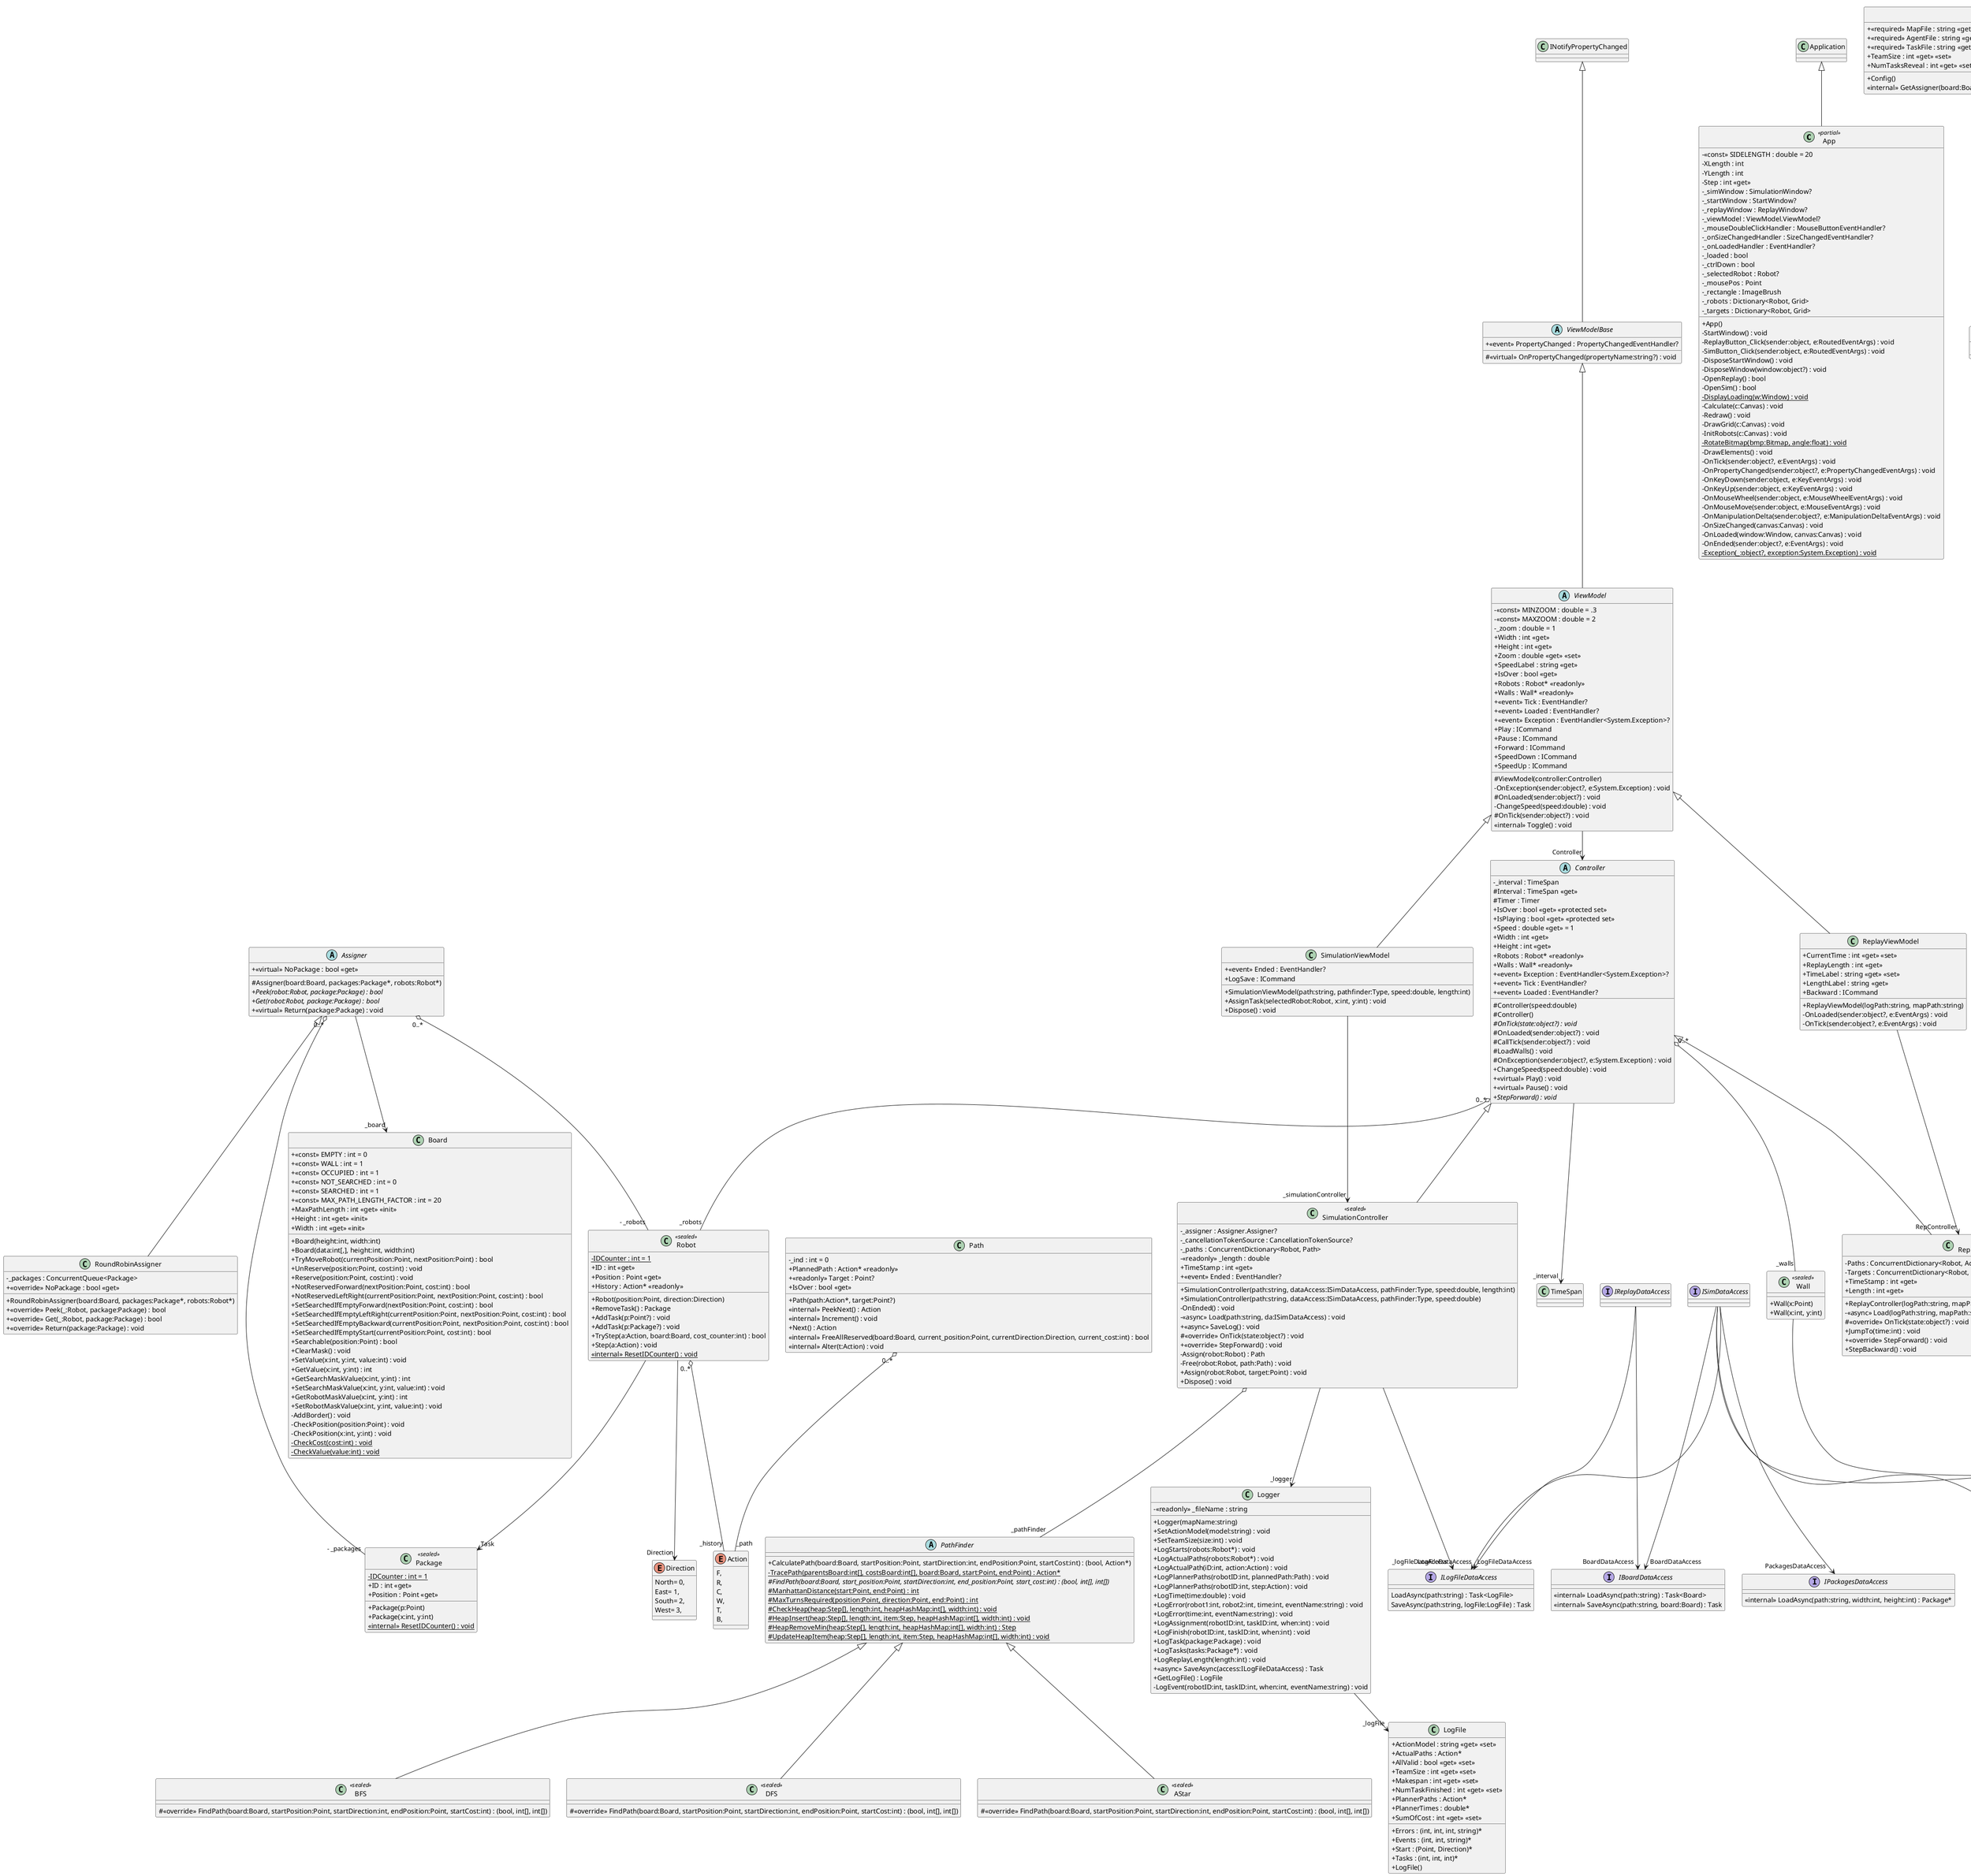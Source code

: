 @startuml class
skinparam classAttributeIconSize 0

class App <<partial>> {
    - <<const>> SIDELENGTH : double = 20
    - XLength : int
    - YLength : int
    - Step : int <<get>>
    - _simWindow : SimulationWindow?
    - _startWindow : StartWindow?
    - _replayWindow : ReplayWindow?
    - _viewModel : ViewModel.ViewModel?
    - _mouseDoubleClickHandler : MouseButtonEventHandler?
    - _onSizeChangedHandler : SizeChangedEventHandler?
    - _onLoadedHandler : EventHandler?
    - _loaded : bool
    - _ctrlDown : bool
    - _selectedRobot : Robot?
    - _mousePos : Point
    - _rectangle : ImageBrush
    - _robots : Dictionary<Robot, Grid>
    - _targets : Dictionary<Robot, Grid>
    + App()
    - StartWindow() : void
    - ReplayButton_Click(sender:object, e:RoutedEventArgs) : void
    - SimButton_Click(sender:object, e:RoutedEventArgs) : void
    - DisposeStartWindow() : void
    - DisposeWindow(window:object?) : void
    - OpenReplay() : bool
    - OpenSim() : bool
    - {static} DisplayLoading(w:Window) : void
    - Calculate(c:Canvas) : void
    - Redraw() : void
    - DrawGrid(c:Canvas) : void
    - InitRobots(c:Canvas) : void
    - {static} RotateBitmap(bmp:Bitmap, angle:float) : void
    - DrawElements() : void
    - OnTick(sender:object?, e:EventArgs) : void
    - OnPropertyChanged(sender:object?, e:PropertyChangedEventArgs) : void
    - OnKeyDown(sender:object, e:KeyEventArgs) : void
    - OnKeyUp(sender:object, e:KeyEventArgs) : void
    - OnMouseWheel(sender:object, e:MouseWheelEventArgs) : void
    - OnMouseMove(sender:object, e:MouseEventArgs) : void
    - OnManipulationDelta(sender:object?, e:ManipulationDeltaEventArgs) : void
    - OnSizeChanged(canvas:Canvas) : void
    - OnLoaded(window:Window, canvas:Canvas) : void
    - OnEnded(sender:object?, e:EventArgs) : void
    - {static} Exception(_:object?, exception:System.Exception) : void
}

Application <|-- App

class Board {
    + <<const>> EMPTY : int = 0
    + <<const>> WALL : int = 1
    + <<const>> OCCUPIED : int = 1
    + <<const>> NOT_SEARCHED : int = 0
    + <<const>> SEARCHED : int = 1
    + <<const>> MAX_PATH_LENGTH_FACTOR : int = 20
    + MaxPathLength : int <<get>> <<init>>
    + Height : int <<get>> <<init>>
    + Width : int <<get>> <<init>>
    + Board(height:int, width:int)
    + Board(data:int[,], height:int, width:int)
    + TryMoveRobot(currentPosition:Point, nextPosition:Point) : bool
    + UnReserve(position:Point, cost:int) : void
    + Reserve(position:Point, cost:int) : void
    + NotReservedForward(nextPosition:Point, cost:int) : bool
    + NotReservedLeftRight(currentPosition:Point, nextPosition:Point, cost:int) : bool
    + SetSearchedIfEmptyForward(nextPosition:Point, cost:int) : bool
    + SetSearchedIfEmptyLeftRight(currentPosition:Point, nextPosition:Point, cost:int) : bool
    + SetSearchedIfEmptyBackward(currentPosition:Point, nextPosition:Point, cost:int) : bool
    + SetSearchedIfEmptyStart(currentPosition:Point, cost:int) : bool
    + Searchable(position:Point) : bool
    + ClearMask() : void
    + SetValue(x:int, y:int, value:int) : void
    + GetValue(x:int, y:int) : int
    + GetSearchMaskValue(x:int, y:int) : int
    + SetSearchMaskValue(x:int, y:int, value:int) : void
    + GetRobotMaskValue(x:int, y:int) : int
    + SetRobotMaskValue(x:int, y:int, value:int) : void
    - AddBorder() : void
    - CheckPosition(position:Point) : void
    - CheckPosition(x:int, y:int) : void
    - {static} CheckCost(cost:int) : void
    - {static} CheckValue(value:int) : void
}

class Config {
    + <<required>> MapFile : string <<get>> <<set>>
    + <<required>> AgentFile : string <<get>> <<set>>
    + <<required>> TaskFile : string <<get>> <<set>>
    + TeamSize : int <<get>> <<set>>
    + NumTasksReveal : int <<get>> <<set>>
    + Config()
    <<internal>> GetAssigner(board:Board, tasks:Package*, robots:Robot*) : Assigner?
}

Config --> "TaskAssignmentStrategy" Strategy

interface IBoardDataAccess {
    <<internal>> LoadAsync(path:string) : Task<Board>
    <<internal>> SaveAsync(path:string, board:Board) : Task
}
interface IConfigDataAccess {
    + LoadAsync(path:string) : Task<Config>
}
interface ILogFileDataAccess {
    LoadAsync(path:string) : Task<LogFile>
    SaveAsync(path:string, logFile:LogFile) : Task
}
interface IPackagesDataAccess {
    <<internal>> LoadAsync(path:string, width:int, height:int) : Package*
}
interface IReplayDataAccess {
}
IReplayDataAccess --> "BoardDataAccess" IBoardDataAccess
IReplayDataAccess --> "LogFileDataAccess" ILogFileDataAccess
interface IRobotsDataAccess {
    <<internal>> LoadAsync(path:string, width:int, height:int) : Robot*
}
interface ISimDataAccess {
}
ISimDataAccess --> "ConfigDataAccess" IConfigDataAccess
ISimDataAccess --> "BoardDataAccess" IBoardDataAccess
ISimDataAccess --> "PackagesDataAccess" IPackagesDataAccess
ISimDataAccess --> "RobotsDataAccess" IRobotsDataAccess
ISimDataAccess --> "LogFileDataAccess" ILogFileDataAccess
class LogFile {
    + ActionModel : string <<get>> <<set>>
    + ActualPaths : Action*
    + AllValid : bool <<get>> <<set>>
    + Errors : (int, int, int, string)*
    + Events : (int, int, string)*
    + TeamSize : int <<get>> <<set>>
    + Makespan : int <<get>> <<set>>
    + NumTaskFinished : int <<get>> <<set>>
    + PlannerPaths : Action*
    + PlannerTimes : double*
    + Start : (Point, Direction)*
    + SumOfCost : int <<get>> <<set>>
    + Tasks : (int, int, int)*
    + LogFile()
}

enum Action {
    F,
    R,
    C,
    W,
    T,
    B,
}

class ActionMethods <<static>> {
    + {static} Reverse(action:Action) : Action
}

enum Direction {
    North= 0,
    East= 1,
    South= 2,
    West= 3,
}

class DirectionMethods <<static>> {
    + {static} GetOffset(direction:Direction) : Point
    + {static} GetOffset(direction:int) : Point
    + {static} GetNewOffsetPoint(direction:Direction, point:Point) : Point
    + {static} ClockWise(original:Direction) : Direction
    + {static} CounterClockWise(original:Direction) : Direction
    + {static} Opposite(original:Direction) : Direction
    <<internal>> {static} Parse(direction:string) : Direction
}

class Logger {
    - <<readonly>> _fileName : string
    + Logger(mapName:string)
    + SetActionModel(model:string) : void
    + SetTeamSize(size:int) : void
    + LogStarts(robots:Robot*) : void
    + LogActualPaths(robots:Robot*) : void
    + LogActualPath(iD:int, action:Action) : void
    + LogPlannerPaths(robotID:int, plannedPath:Path) : void
    + LogPlannerPaths(robotID:int, step:Action) : void
    + LogTime(time:double) : void
    + LogError(robot1:int, robot2:int, time:int, eventName:string) : void
    + LogError(time:int, eventName:string) : void
    + LogAssignment(robotID:int, taskID:int, when:int) : void
    + LogFinish(robotID:int, taskID:int, when:int) : void
    + LogTask(package:Package) : void
    + LogTasks(tasks:Package*) : void
    + LogReplayLength(length:int) : void
    + <<async>> SaveAsync(access:ILogFileDataAccess) : Task
    + GetLogFile() : LogFile
    - LogEvent(robotID:int, taskID:int, when:int, eventName:string) : void
}
Logger --> "_logFile" LogFile
class Package <<sealed>> {
    - {static} IDCounter : int = 1
    + ID : int <<get>>
    + Position : Point <<get>>
    + Package(p:Point)
    + Package(x:int, y:int)
    <<internal>> {static} ResetIDCounter() : void
}

class Path {
    - _ind : int = 0
    + PlannedPath : Action* <<readonly>>
    + <<readonly>> Target : Point?
    + IsOver : bool <<get>>
    + Path(path:Action*, target:Point?)
    <<internal>> PeekNext() : Action
    <<internal>> Increment() : void
    + Next() : Action
    <<internal>> FreeAllReserved(board:Board, current_position:Point, currentDirection:Direction, current_cost:int) : bool
    <<internal>> Alter(t:Action) : void
}
Path "0..*" o-- "_path" Action

class Robot <<sealed>> {
    - {static} IDCounter : int = 1
    + Robot(position:Point, direction:Direction)
    + ID : int <<get>>
    + Position : Point <<get>>
    + History : Action* <<readonly>>
    + RemoveTask() : Package
    + AddTask(p:Point?) : void
    + AddTask(p:Package?) : void
    + TryStep(a:Action, board:Board, cost_counter:int) : bool
    + Step(a:Action) : void
    <<internal>> {static} ResetIDCounter() : void
}

Robot "0..*" o-- "_history" Action
Robot --> "Direction" Direction
Robot --> "Task" Package

struct Step {
    + Direction : int <<get>> <<init>>
    + Heuristic : int <<get>> <<init>>
}
Step o-> "Position" Point
enum Strategy {
    RoundRobin,
}
class Wall <<sealed>> {
    + Wall(x:Point)
    + Wall(x:int, y:int)
}
Wall --> "Position" Point
class ReplayWindow <<partial>> {
    + ReplayWindow()
}
Window <|-- ReplayWindow
class SimulationWindow <<partial>> {
    + SimulationWindow()
}
Window <|-- SimulationWindow
class StartWindow <<partial>> {
    + StartWindow()
}
Window <|-- StartWindow

class ReplayViewModel {
    + CurrentTime : int <<get>> <<set>>
    + ReplayLength : int <<get>>
    + TimeLabel : string <<get>> <<set>>
    + LengthLabel : string <<get>>
    + Backward : ICommand
    + ReplayViewModel(logPath:string, mapPath:string)
    - OnLoaded(sender:object?, e:EventArgs) : void
    - OnTick(sender:object?, e:EventArgs) : void
}
ViewModel <|-- ReplayViewModel
ReplayViewModel --> "RepController" ReplayController
class SimulationViewModel {
    +  <<event>> Ended : EventHandler? 
    + LogSave : ICommand
    + SimulationViewModel(path:string, pathfinder:Type, speed:double, length:int)
    + AssignTask(selectedRobot:Robot, x:int, y:int) : void
    + Dispose() : void
}
ViewModel <|-- SimulationViewModel
SimulationViewModel --> "_simulationController" SimulationController
abstract class ViewModel {
    - <<const>> MINZOOM : double = .3
    - <<const>> MAXZOOM : double = 2
    - _zoom : double = 1
    + Width : int <<get>>
    + Height : int <<get>>
    + Zoom : double <<get>> <<set>>
    + SpeedLabel : string <<get>>
    + IsOver : bool <<get>>
    + Robots : Robot* <<readonly>>
    + Walls : Wall* <<readonly>>
    +  <<event>> Tick : EventHandler? 
    +  <<event>> Loaded : EventHandler? 
    +  <<event>> Exception : EventHandler<System.Exception>? 
    + Play : ICommand
    + Pause : ICommand
    + Forward : ICommand
    + SpeedDown : ICommand
    + SpeedUp : ICommand
    # ViewModel(controller:Controller)
    - OnException(sender:object?, e:System.Exception) : void
    # OnLoaded(sender:object?) : void
    - ChangeSpeed(speed:double) : void
    # OnTick(sender:object?) : void
    <<internal>> Toggle() : void
}
ViewModelBase <|-- ViewModel
ViewModel --> "Controller" Controller

abstract class ViewModelBase {
    +  <<event>> PropertyChanged : PropertyChangedEventHandler? 
    # <<virtual>> OnPropertyChanged(propertyName:string?) : void
}
INotifyPropertyChanged <|-- ViewModelBase
abstract class Assigner {
    + <<virtual>> NoPackage : bool <<get>>
    # Assigner(board:Board, packages:Package*, robots:Robot*)
    + {abstract} Peek(robot:Robot, package:Package) : bool
    + {abstract} Get(robot:Robot, package:Package) : bool
    + <<virtual>> Return(package:Package) : void
}

Assigner --> "_board" Board
Assigner "0..*" o-- "- _packages" Package
Assigner "0..*" o-- "- _robots" Robot

class RoundRobinAssigner {
    - _packages : ConcurrentQueue<Package>
    + RoundRobinAssigner(board:Board, packages:Package*, robots:Robot*)
    + <<override>> NoPackage : bool <<get>>
    + <<override>> Peek(_:Robot, package:Package) : bool
    + <<override>> Get(_:Robot, package:Package) : bool
    + <<override>> Return(package:Package) : void
}

Assigner <|-- RoundRobinAssigner

abstract class Controller {
    - _interval : TimeSpan
    # Interval : TimeSpan <<get>>
    # Timer : Timer
    + IsOver : bool <<get>> <<protected set>>
    + IsPlaying : bool <<get>> <<protected set>>
    + Speed : double <<get>> = 1
    + Width : int <<get>>
    + Height : int <<get>>
    + Robots : Robot* <<readonly>>
    + Walls : Wall* <<readonly>>
    +  <<event>> Exception : EventHandler<System.Exception>? 
    +  <<event>> Tick : EventHandler? 
    +  <<event>> Loaded : EventHandler? 
    # Controller(speed:double)
    # Controller()
    # {abstract} OnTick(state:object?) : void
    # OnLoaded(sender:object?) : void
    # CallTick(sender:object?) : void
    # LoadWalls() : void
    # OnException(sender:object?, e:System.Exception) : void
    + ChangeSpeed(speed:double) : void
    + <<virtual>> Play() : void
    + <<virtual>> Pause() : void
    + {abstract} StepForward() : void
}

Controller "0..*" o-- "_robots" Robot
Controller "0..*" o-- "_walls" Wall
Controller --> "_interval" TimeSpan

class ReplayController <<sealed>> {
    - Paths : ConcurrentDictionary<Robot, Action*>
    - Targets : ConcurrentDictionary<Robot, IntervalTree<Point>>
    + TimeStamp : int <<get>>
    + Length : int <<get>>
    + ReplayController(logPath:string, mapPath:string, dataAccess:IReplayDataAccess)
    - <<async>> Load(logPath:string, mapPath:string, dataAccess:IReplayDataAccess) : void
    # <<override>> OnTick(state:object?) : void
    + JumpTo(time:int) : void
    + <<override>> StepForward() : void
    + StepBackward() : void
}

Controller <|-- ReplayController

class SimulationController <<sealed>> {
    - _assigner : Assigner.Assigner?
    - _cancellationTokenSource : CancellationTokenSource?
    - _paths : ConcurrentDictionary<Robot, Path>
    - <<readonly>> _length : double
    + TimeStamp : int <<get>>
    +  <<event>> Ended : EventHandler? 
    + SimulationController(path:string, dataAccess:ISimDataAccess, pathFinder:Type, speed:double, length:int)
    + SimulationController(path:string, dataAccess:ISimDataAccess, pathFinder:Type, speed:double)
    - OnEnded() : void
    - <<async>> Load(path:string, da:ISimDataAccess) : void
    + <<async>> SaveLog() : void
    # <<override>> OnTick(state:object?) : void
    + <<override>> StepForward() : void
    - Assign(robot:Robot) : Path
    - Free(robot:Robot, path:Path) : void
    + Assign(robot:Robot, target:Point) : void
    + Dispose() : void
}
Controller <|-- SimulationController
SimulationController o-- "_pathFinder" PathFinder
SimulationController --> "_logger" Logger
SimulationController --> "_logFileDataAccess" ILogFileDataAccess

class AStar <<sealed>> {
    # <<override>> FindPath(board:Board, startPosition:Point, startDirection:int, endPosition:Point, startCost:int) : (bool, int[], int[])
}
PathFinder <|-- AStar

class BFS <<sealed>> {
    # <<override>> FindPath(board:Board, startPosition:Point, startDirection:int, endPosition:Point, startCost:int) : (bool, int[], int[])
}
PathFinder <|-- BFS

class DFS <<sealed>> {
    # <<override>> FindPath(board:Board, startPosition:Point, startDirection:int, endPosition:Point, startCost:int) : (bool, int[], int[])
}
PathFinder <|-- DFS

abstract class PathFinder {
    + CalculatePath(board:Board, startPosition:Point, startDirection:int, endPosition:Point, startCost:int) : (bool, Action*)
    - {static} TracePath(parentsBoard:int[], costsBoard:int[], board:Board, start:Point, end:Point) : Action*
    # {abstract} FindPath(board:Board, start_position:Point, startDirection:int, end_position:Point, start_cost:int) : (bool, int[], int[])
    # {static} ManhattanDistance(start:Point, end:Point) : int
    # {static} MaxTurnsRequired(position:Point, direction:Point, end:Point) : int
    # {static} CheckHeap(heap:Step[], length:int, heapHashMap:int[], width:int) : void
    # {static} HeapInsert(heap:Step[], length:int, item:Step, heapHashMap:int[], width:int) : void
    # {static} HeapRemoveMin(heap:Step[], length:int, heapHashMap:int[], width:int) : Step
    # {static} UpdateHeapItem(heap:Step[], length:int, item:Step, heapHashMap:int[], width:int) : void
}
@enduml
